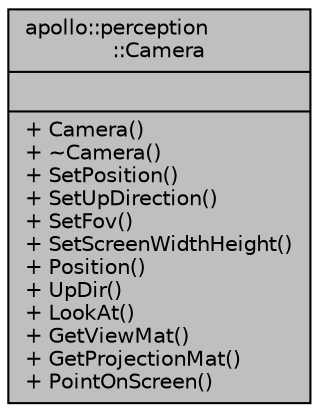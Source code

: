 digraph "apollo::perception::Camera"
{
  edge [fontname="Helvetica",fontsize="10",labelfontname="Helvetica",labelfontsize="10"];
  node [fontname="Helvetica",fontsize="10",shape=record];
  Node1 [label="{apollo::perception\l::Camera\n||+ Camera()\l+ ~Camera()\l+ SetPosition()\l+ SetUpDirection()\l+ SetFov()\l+ SetScreenWidthHeight()\l+ Position()\l+ UpDir()\l+ LookAt()\l+ GetViewMat()\l+ GetProjectionMat()\l+ PointOnScreen()\l}",height=0.2,width=0.4,color="black", fillcolor="grey75", style="filled" fontcolor="black"];
}
